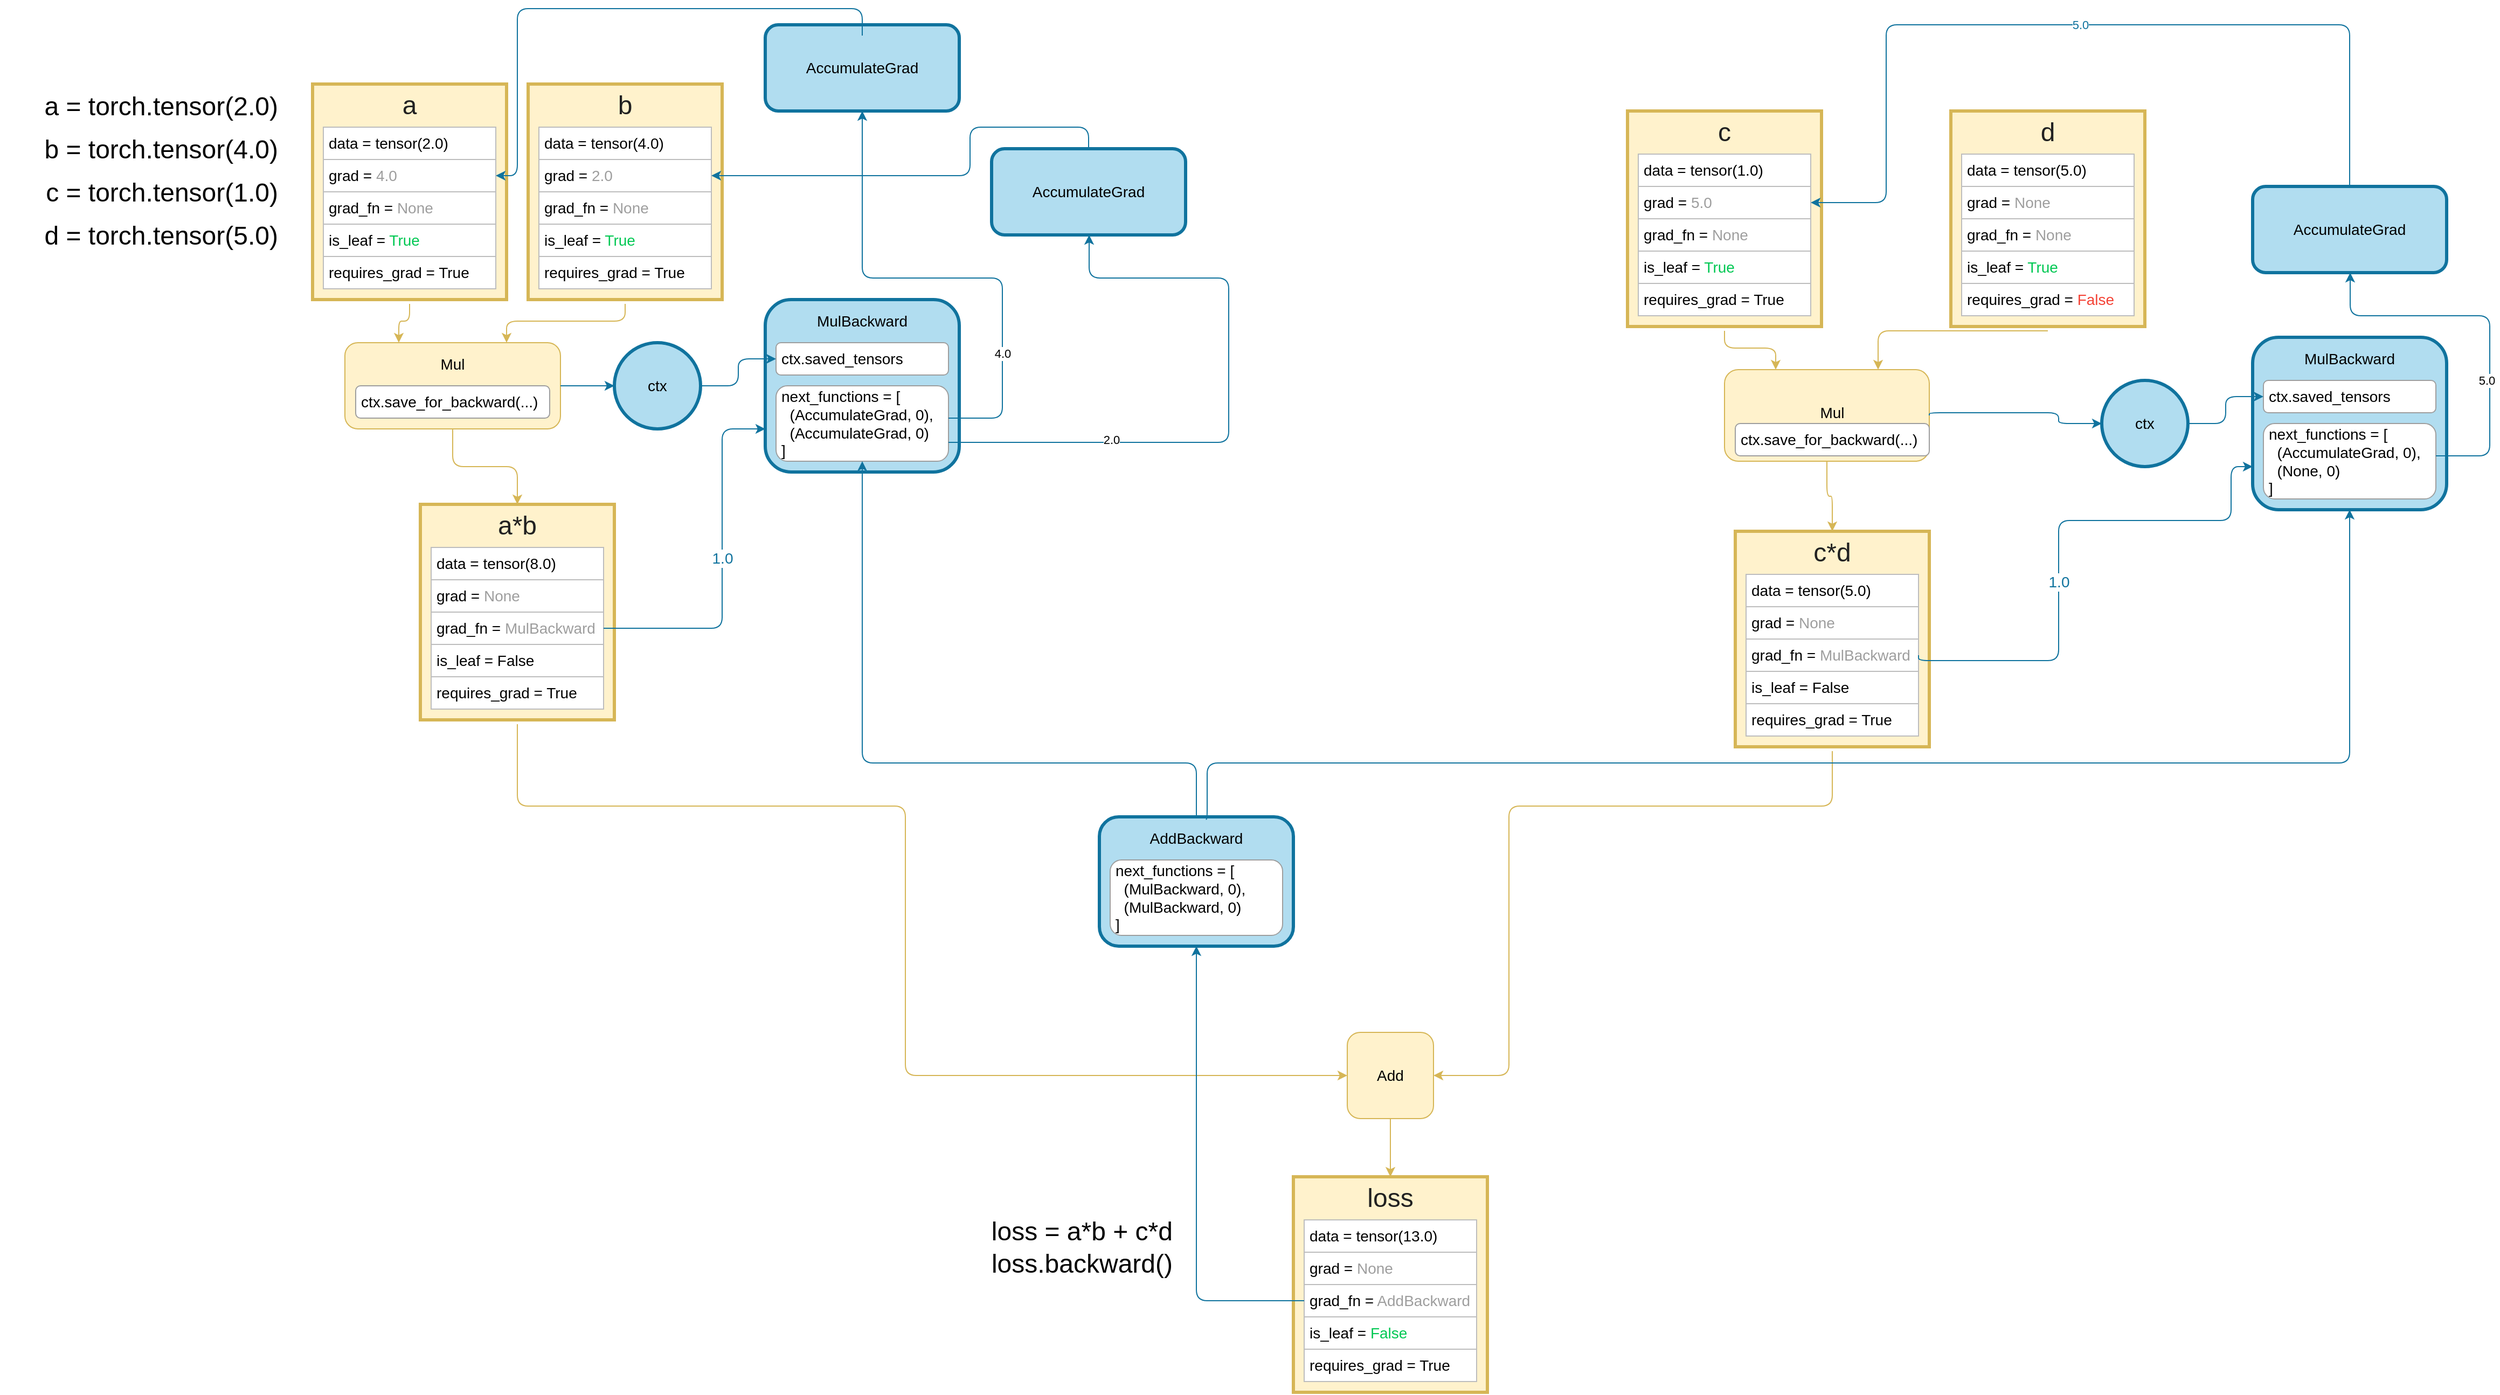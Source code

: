 <mxfile version="21.3.7" type="github">
  <diagram name="Страница 1" id="6cj-dm2TCupNIVutivOo">
    <mxGraphModel dx="1503" dy="2623" grid="1" gridSize="10" guides="1" tooltips="1" connect="1" arrows="1" fold="1" page="1" pageScale="1" pageWidth="827" pageHeight="1169" math="0" shadow="0">
      <root>
        <mxCell id="0" />
        <mxCell id="1" parent="0" />
        <mxCell id="ab2Kzsvk-i5Xff6N2FPf-1" style="edgeStyle=orthogonalEdgeStyle;comic=0;html=1;entryX=0.25;entryY=0;shadow=0;startArrow=none;startFill=0;jettySize=auto;orthogonalLoop=1;strokeColor=#d6b656;strokeWidth=1;fontSize=14;fontColor=#000000;fillColor=#fff2cc;rounded=1;" edge="1" parent="1" source="ab2Kzsvk-i5Xff6N2FPf-23" target="ab2Kzsvk-i5Xff6N2FPf-11">
          <mxGeometry relative="1" as="geometry" />
        </mxCell>
        <mxCell id="ab2Kzsvk-i5Xff6N2FPf-2" value="a = torch.tensor(2.0)&lt;br style=&quot;font-size: 24px&quot;&gt;" style="text;html=1;strokeColor=none;fillColor=none;align=right;verticalAlign=top;whiteSpace=wrap;rounded=0;fontSize=24;spacing=2;fontColor=#000000;" vertex="1" parent="1">
          <mxGeometry x="10" y="10" width="260" height="40" as="geometry" />
        </mxCell>
        <mxCell id="ab2Kzsvk-i5Xff6N2FPf-4" value="" style="rounded=0;whiteSpace=wrap;html=1;fillColor=#fff2cc;strokeColor=#d6b656;glass=0;comic=0;shadow=0;strokeWidth=3;perimeterSpacing=4;" vertex="1" parent="1">
          <mxGeometry x="1520" y="35" width="180" height="200" as="geometry" />
        </mxCell>
        <mxCell id="ab2Kzsvk-i5Xff6N2FPf-5" value="&lt;div style=&quot;text-align: justify ; font-size: 14px&quot;&gt;data = tensor(1.0)&lt;/div&gt;" style="rounded=0;whiteSpace=wrap;html=1;align=left;fontSize=14;fillColor=#ffffff;strokeColor=#BDBDBD;fontColor=#000000;perimeterSpacing=0;labelBorderColor=none;spacing=5;spacingLeft=0;" vertex="1" parent="1">
          <mxGeometry x="1530" y="75" width="160" height="30" as="geometry" />
        </mxCell>
        <mxCell id="ab2Kzsvk-i5Xff6N2FPf-6" value="&lt;div style=&quot;text-align: justify ; font-size: 14px&quot;&gt;grad = &lt;font color=&quot;#9e9e9e&quot;&gt;5.0&lt;/font&gt;&lt;br&gt;&lt;/div&gt;" style="rounded=0;whiteSpace=wrap;html=1;align=left;fontSize=14;fillColor=#ffffff;strokeColor=#BDBDBD;perimeterSpacing=0;labelBorderColor=none;spacing=5;spacingLeft=0;" vertex="1" parent="1">
          <mxGeometry x="1530" y="105" width="160" height="30" as="geometry" />
        </mxCell>
        <mxCell id="ab2Kzsvk-i5Xff6N2FPf-7" value="&lt;div style=&quot;text-align: center ; font-size: 24px&quot;&gt;c&lt;/div&gt;" style="rounded=1;whiteSpace=wrap;html=1;align=center;strokeColor=none;fontSize=24;fillColor=none;fontColor=#212121;" vertex="1" parent="1">
          <mxGeometry x="1550" y="35" width="120" height="40" as="geometry" />
        </mxCell>
        <mxCell id="ab2Kzsvk-i5Xff6N2FPf-8" value="&lt;div style=&quot;text-align: justify ; font-size: 14px&quot;&gt;grad_fn = &lt;font color=&quot;#9e9e9e&quot;&gt;None&lt;/font&gt;&lt;br&gt;&lt;/div&gt;" style="rounded=0;whiteSpace=wrap;html=1;align=left;fontSize=14;verticalAlign=middle;fillColor=#ffffff;strokeColor=#BDBDBD;perimeterSpacing=0;labelBorderColor=none;spacing=5;spacingLeft=0;" vertex="1" parent="1">
          <mxGeometry x="1530" y="135" width="160" height="30" as="geometry" />
        </mxCell>
        <mxCell id="ab2Kzsvk-i5Xff6N2FPf-9" value="&lt;div style=&quot;text-align: justify ; font-size: 14px&quot;&gt;is_leaf = &lt;font color=&quot;#00c853&quot;&gt;True&lt;/font&gt;&lt;br&gt;&lt;/div&gt;" style="rounded=0;whiteSpace=wrap;html=1;align=left;fontSize=14;verticalAlign=middle;fillColor=#ffffff;strokeColor=#BDBDBD;perimeterSpacing=0;labelBorderColor=none;spacing=5;spacingLeft=0;" vertex="1" parent="1">
          <mxGeometry x="1530" y="165" width="160" height="30" as="geometry" />
        </mxCell>
        <mxCell id="ab2Kzsvk-i5Xff6N2FPf-11" value="" style="rounded=1;whiteSpace=wrap;html=1;strokeColor=#d6b656;strokeWidth=1;fillColor=#fff2cc;fontSize=14;align=right;" vertex="1" parent="1">
          <mxGeometry x="330" y="250" width="200" height="80" as="geometry" />
        </mxCell>
        <mxCell id="ab2Kzsvk-i5Xff6N2FPf-12" value="Mul&lt;br&gt;" style="text;html=1;strokeColor=none;fillColor=none;align=center;verticalAlign=middle;whiteSpace=wrap;rounded=0;fontSize=14;" vertex="1" parent="1">
          <mxGeometry x="390" y="250" width="80" height="40" as="geometry" />
        </mxCell>
        <mxCell id="ab2Kzsvk-i5Xff6N2FPf-13" value="b = torch.tensor(4.0)" style="text;html=1;strokeColor=none;fillColor=none;align=right;verticalAlign=top;whiteSpace=wrap;rounded=0;fontSize=24;spacing=2;fontColor=#000000;" vertex="1" parent="1">
          <mxGeometry x="10" y="50" width="260" height="40" as="geometry" />
        </mxCell>
        <mxCell id="ab2Kzsvk-i5Xff6N2FPf-14" style="edgeStyle=orthogonalEdgeStyle;comic=0;html=1;entryX=0.75;entryY=0;shadow=0;startArrow=none;startFill=0;jettySize=auto;orthogonalLoop=1;strokeColor=#d6b656;strokeWidth=1;fontSize=14;fontColor=#000000;fillColor=#fff2cc;rounded=1;" edge="1" parent="1" source="ab2Kzsvk-i5Xff6N2FPf-15" target="ab2Kzsvk-i5Xff6N2FPf-11">
          <mxGeometry relative="1" as="geometry" />
        </mxCell>
        <mxCell id="ab2Kzsvk-i5Xff6N2FPf-15" value="" style="rounded=0;whiteSpace=wrap;html=1;fillColor=#fff2cc;strokeColor=#d6b656;glass=0;comic=0;shadow=0;strokeWidth=3;perimeterSpacing=4;" vertex="1" parent="1">
          <mxGeometry x="500" y="10" width="180" height="200" as="geometry" />
        </mxCell>
        <mxCell id="ab2Kzsvk-i5Xff6N2FPf-16" value="&lt;div style=&quot;text-align: justify ; font-size: 14px&quot;&gt;data = tensor(4.0)&lt;/div&gt;" style="rounded=0;whiteSpace=wrap;html=1;align=left;fontSize=14;fillColor=#ffffff;strokeColor=#BDBDBD;fontColor=#000000;perimeterSpacing=0;labelBorderColor=none;spacing=5;spacingLeft=0;" vertex="1" parent="1">
          <mxGeometry x="510" y="50" width="160" height="30" as="geometry" />
        </mxCell>
        <mxCell id="ab2Kzsvk-i5Xff6N2FPf-17" value="&lt;div style=&quot;text-align: justify ; font-size: 14px&quot;&gt;grad = &lt;font color=&quot;#9e9e9e&quot;&gt;2.0&lt;/font&gt;&lt;br&gt;&lt;/div&gt;" style="rounded=0;whiteSpace=wrap;html=1;align=left;fontSize=14;fillColor=#ffffff;strokeColor=#BDBDBD;perimeterSpacing=0;labelBorderColor=none;spacing=5;spacingLeft=0;" vertex="1" parent="1">
          <mxGeometry x="510" y="80" width="160" height="30" as="geometry" />
        </mxCell>
        <mxCell id="ab2Kzsvk-i5Xff6N2FPf-18" value="&lt;div style=&quot;text-align: center ; font-size: 24px&quot;&gt;b&lt;/div&gt;" style="rounded=1;whiteSpace=wrap;html=1;align=center;strokeColor=none;fontSize=24;fillColor=none;fontColor=#212121;" vertex="1" parent="1">
          <mxGeometry x="530" y="10" width="120" height="40" as="geometry" />
        </mxCell>
        <mxCell id="ab2Kzsvk-i5Xff6N2FPf-19" value="&lt;div style=&quot;text-align: justify ; font-size: 14px&quot;&gt;grad_fn = &lt;font color=&quot;#9e9e9e&quot;&gt;None&lt;/font&gt;&lt;br&gt;&lt;/div&gt;" style="rounded=0;whiteSpace=wrap;html=1;align=left;fontSize=14;verticalAlign=middle;fillColor=#ffffff;strokeColor=#BDBDBD;perimeterSpacing=0;labelBorderColor=none;spacing=5;spacingLeft=0;" vertex="1" parent="1">
          <mxGeometry x="510" y="110" width="160" height="30" as="geometry" />
        </mxCell>
        <mxCell id="ab2Kzsvk-i5Xff6N2FPf-20" value="&lt;div style=&quot;text-align: justify ; font-size: 14px&quot;&gt;is_leaf = &lt;font color=&quot;#00c853&quot;&gt;True&lt;/font&gt;&lt;br&gt;&lt;/div&gt;" style="rounded=0;whiteSpace=wrap;html=1;align=left;fontSize=14;verticalAlign=middle;fillColor=#ffffff;strokeColor=#BDBDBD;perimeterSpacing=0;labelBorderColor=none;spacing=5;spacingLeft=0;" vertex="1" parent="1">
          <mxGeometry x="510" y="140" width="160" height="30" as="geometry" />
        </mxCell>
        <mxCell id="ab2Kzsvk-i5Xff6N2FPf-21" value="&lt;div style=&quot;text-align: justify ; font-size: 14px&quot;&gt;&lt;span style=&quot;font-size: 14px&quot;&gt;requires_grad = True&lt;/span&gt;&lt;/div&gt;" style="rounded=0;whiteSpace=wrap;html=1;align=left;fontSize=14;verticalAlign=middle;fillColor=#ffffff;strokeColor=#BDBDBD;perimeterSpacing=0;labelBorderColor=none;spacing=5;spacingLeft=0;" vertex="1" parent="1">
          <mxGeometry x="510" y="170" width="160" height="30" as="geometry" />
        </mxCell>
        <mxCell id="ab2Kzsvk-i5Xff6N2FPf-22" value="" style="group" vertex="1" connectable="0" parent="1">
          <mxGeometry x="300" y="10" width="180" height="200" as="geometry" />
        </mxCell>
        <mxCell id="ab2Kzsvk-i5Xff6N2FPf-23" value="" style="rounded=0;whiteSpace=wrap;html=1;fillColor=#fff2cc;strokeColor=#d6b656;glass=0;comic=0;shadow=0;strokeWidth=3;perimeterSpacing=4;" vertex="1" parent="ab2Kzsvk-i5Xff6N2FPf-22">
          <mxGeometry width="180" height="200" as="geometry" />
        </mxCell>
        <mxCell id="ab2Kzsvk-i5Xff6N2FPf-24" value="&lt;div style=&quot;text-align: center ; font-size: 24px&quot;&gt;a&lt;/div&gt;" style="rounded=1;whiteSpace=wrap;html=1;align=center;strokeColor=none;fontSize=24;fillColor=none;fontColor=#212121;" vertex="1" parent="ab2Kzsvk-i5Xff6N2FPf-22">
          <mxGeometry x="30" width="120" height="40" as="geometry" />
        </mxCell>
        <mxCell id="ab2Kzsvk-i5Xff6N2FPf-25" value="&lt;div style=&quot;text-align: justify ; font-size: 14px&quot;&gt;grad_fn = &lt;font color=&quot;#9e9e9e&quot;&gt;None&lt;/font&gt;&lt;br&gt;&lt;/div&gt;" style="rounded=0;whiteSpace=wrap;html=1;align=left;fontSize=14;verticalAlign=middle;fillColor=#ffffff;strokeColor=#BDBDBD;perimeterSpacing=0;labelBorderColor=none;spacing=5;spacingLeft=0;" vertex="1" parent="ab2Kzsvk-i5Xff6N2FPf-22">
          <mxGeometry x="10" y="100" width="160" height="30" as="geometry" />
        </mxCell>
        <mxCell id="ab2Kzsvk-i5Xff6N2FPf-26" value="&lt;div style=&quot;text-align: justify ; font-size: 14px&quot;&gt;is_leaf = &lt;font color=&quot;#00c853&quot;&gt;True&lt;/font&gt;&lt;br&gt;&lt;/div&gt;" style="rounded=0;whiteSpace=wrap;html=1;align=left;fontSize=14;verticalAlign=middle;fillColor=#ffffff;strokeColor=#BDBDBD;perimeterSpacing=0;labelBorderColor=none;spacing=5;spacingLeft=0;" vertex="1" parent="ab2Kzsvk-i5Xff6N2FPf-22">
          <mxGeometry x="10" y="130" width="160" height="30" as="geometry" />
        </mxCell>
        <mxCell id="ab2Kzsvk-i5Xff6N2FPf-27" value="&lt;div style=&quot;text-align: justify ; font-size: 14px&quot;&gt;&lt;span style=&quot;font-size: 14px&quot;&gt;requires_grad = True&lt;/span&gt;&lt;/div&gt;" style="rounded=0;whiteSpace=wrap;html=1;align=left;fontSize=14;verticalAlign=middle;fillColor=#ffffff;strokeColor=#BDBDBD;perimeterSpacing=0;labelBorderColor=none;spacing=5;spacingLeft=0;" vertex="1" parent="ab2Kzsvk-i5Xff6N2FPf-22">
          <mxGeometry x="10" y="160" width="160" height="30" as="geometry" />
        </mxCell>
        <mxCell id="ab2Kzsvk-i5Xff6N2FPf-28" value="" style="group" vertex="1" connectable="0" parent="ab2Kzsvk-i5Xff6N2FPf-22">
          <mxGeometry x="10" y="40" width="160" height="60" as="geometry" />
        </mxCell>
        <mxCell id="ab2Kzsvk-i5Xff6N2FPf-29" value="&lt;div style=&quot;text-align: justify ; font-size: 14px&quot;&gt;data = tensor(2.0)&lt;/div&gt;" style="rounded=0;whiteSpace=wrap;html=1;align=left;fontSize=14;fillColor=#ffffff;strokeColor=#BDBDBD;fontColor=#000000;perimeterSpacing=0;labelBorderColor=none;spacing=5;spacingLeft=0;" vertex="1" parent="ab2Kzsvk-i5Xff6N2FPf-28">
          <mxGeometry width="160" height="30" as="geometry" />
        </mxCell>
        <mxCell id="ab2Kzsvk-i5Xff6N2FPf-30" value="&lt;div style=&quot;text-align: justify ; font-size: 14px&quot;&gt;grad = &lt;font color=&quot;#9e9e9e&quot;&gt;4.0&lt;/font&gt;&lt;br&gt;&lt;/div&gt;" style="rounded=0;whiteSpace=wrap;html=1;align=left;fontSize=14;fillColor=#ffffff;strokeColor=#BDBDBD;perimeterSpacing=0;labelBorderColor=none;spacing=5;spacingLeft=0;" vertex="1" parent="ab2Kzsvk-i5Xff6N2FPf-28">
          <mxGeometry y="30" width="160" height="30" as="geometry" />
        </mxCell>
        <mxCell id="ab2Kzsvk-i5Xff6N2FPf-31" value="&lt;div style=&quot;text-align: justify ; font-size: 14px&quot;&gt;&lt;span style=&quot;font-size: 14px&quot;&gt;requires_grad = True&lt;/span&gt;&lt;/div&gt;" style="rounded=0;whiteSpace=wrap;html=1;align=left;fontSize=14;verticalAlign=middle;fillColor=#ffffff;strokeColor=#BDBDBD;perimeterSpacing=0;labelBorderColor=none;spacing=5;spacingLeft=0;" vertex="1" parent="1">
          <mxGeometry x="1530" y="195" width="160" height="30" as="geometry" />
        </mxCell>
        <mxCell id="ab2Kzsvk-i5Xff6N2FPf-32" value="" style="rounded=0;whiteSpace=wrap;html=1;fillColor=#fff2cc;strokeColor=#d6b656;glass=0;comic=0;shadow=0;strokeWidth=3;perimeterSpacing=4;" vertex="1" parent="1">
          <mxGeometry x="1820" y="35" width="180" height="200" as="geometry" />
        </mxCell>
        <mxCell id="ab2Kzsvk-i5Xff6N2FPf-33" value="&lt;div style=&quot;text-align: justify ; font-size: 14px&quot;&gt;data = tensor(5.0)&lt;/div&gt;" style="rounded=0;whiteSpace=wrap;html=1;align=left;fontSize=14;fillColor=#ffffff;strokeColor=#BDBDBD;fontColor=#000000;perimeterSpacing=0;labelBorderColor=none;spacing=5;spacingLeft=0;" vertex="1" parent="1">
          <mxGeometry x="1830" y="75" width="160" height="30" as="geometry" />
        </mxCell>
        <mxCell id="ab2Kzsvk-i5Xff6N2FPf-34" value="&lt;div style=&quot;text-align: justify ; font-size: 14px&quot;&gt;grad = &lt;font color=&quot;#9e9e9e&quot;&gt;None&lt;/font&gt;&lt;br&gt;&lt;/div&gt;" style="rounded=0;whiteSpace=wrap;html=1;align=left;fontSize=14;fillColor=#ffffff;strokeColor=#BDBDBD;perimeterSpacing=0;labelBorderColor=none;spacing=5;spacingLeft=0;" vertex="1" parent="1">
          <mxGeometry x="1830" y="105" width="160" height="30" as="geometry" />
        </mxCell>
        <mxCell id="ab2Kzsvk-i5Xff6N2FPf-35" value="&lt;div style=&quot;text-align: center ; font-size: 24px&quot;&gt;d&lt;/div&gt;" style="rounded=1;whiteSpace=wrap;html=1;align=center;strokeColor=none;fontSize=24;fillColor=none;fontColor=#212121;" vertex="1" parent="1">
          <mxGeometry x="1850" y="35" width="120" height="40" as="geometry" />
        </mxCell>
        <mxCell id="ab2Kzsvk-i5Xff6N2FPf-36" value="&lt;div style=&quot;text-align: justify ; font-size: 14px&quot;&gt;grad_fn = &lt;font color=&quot;#9e9e9e&quot;&gt;None&lt;/font&gt;&lt;br&gt;&lt;/div&gt;" style="rounded=0;whiteSpace=wrap;html=1;align=left;fontSize=14;verticalAlign=middle;fillColor=#ffffff;strokeColor=#BDBDBD;perimeterSpacing=0;labelBorderColor=none;spacing=5;spacingLeft=0;" vertex="1" parent="1">
          <mxGeometry x="1830" y="135" width="160" height="30" as="geometry" />
        </mxCell>
        <mxCell id="ab2Kzsvk-i5Xff6N2FPf-37" value="&lt;div style=&quot;text-align: justify ; font-size: 14px&quot;&gt;is_leaf = &lt;font color=&quot;#00c853&quot;&gt;True&lt;/font&gt;&lt;br&gt;&lt;/div&gt;" style="rounded=0;whiteSpace=wrap;html=1;align=left;fontSize=14;verticalAlign=middle;fillColor=#ffffff;strokeColor=#BDBDBD;perimeterSpacing=0;labelBorderColor=none;spacing=5;spacingLeft=0;" vertex="1" parent="1">
          <mxGeometry x="1830" y="165" width="160" height="30" as="geometry" />
        </mxCell>
        <mxCell id="ab2Kzsvk-i5Xff6N2FPf-38" value="&lt;div style=&quot;text-align: justify ; font-size: 14px&quot;&gt;&lt;span style=&quot;font-size: 14px&quot;&gt;requires_grad = &lt;font color=&quot;#f44336&quot;&gt;False&lt;/font&gt;&lt;/span&gt;&lt;/div&gt;" style="rounded=0;whiteSpace=wrap;html=1;align=left;fontSize=14;verticalAlign=middle;fillColor=#ffffff;strokeColor=#BDBDBD;perimeterSpacing=0;labelBorderColor=none;spacing=5;spacingLeft=0;" vertex="1" parent="1">
          <mxGeometry x="1830" y="195" width="160" height="30" as="geometry" />
        </mxCell>
        <mxCell id="ab2Kzsvk-i5Xff6N2FPf-39" value="c = torch.tensor(1.0)" style="text;html=1;strokeColor=none;fillColor=none;align=right;verticalAlign=top;whiteSpace=wrap;rounded=0;fontSize=24;spacing=2;fontColor=#000000;" vertex="1" parent="1">
          <mxGeometry x="10" y="90" width="260" height="40" as="geometry" />
        </mxCell>
        <mxCell id="ab2Kzsvk-i5Xff6N2FPf-40" value="d = torch.tensor(5.0)" style="text;html=1;strokeColor=none;fillColor=none;align=right;verticalAlign=top;whiteSpace=wrap;rounded=0;fontSize=24;spacing=2;fontColor=#000000;" vertex="1" parent="1">
          <mxGeometry x="10" y="130" width="260" height="40" as="geometry" />
        </mxCell>
        <mxCell id="ab2Kzsvk-i5Xff6N2FPf-42" style="edgeStyle=orthogonalEdgeStyle;comic=0;html=1;entryX=0.25;entryY=0;shadow=0;startArrow=none;startFill=0;jettySize=auto;orthogonalLoop=1;strokeColor=#d6b656;strokeWidth=1;fontSize=14;fontColor=#000000;fillColor=#fff2cc;rounded=1;exitX=0.5;exitY=1;exitDx=0;exitDy=0;" edge="1" parent="1" target="ab2Kzsvk-i5Xff6N2FPf-43" source="ab2Kzsvk-i5Xff6N2FPf-4">
          <mxGeometry relative="1" as="geometry">
            <mxPoint x="1620" y="239" as="sourcePoint" />
          </mxGeometry>
        </mxCell>
        <mxCell id="ab2Kzsvk-i5Xff6N2FPf-43" value="" style="rounded=1;whiteSpace=wrap;html=1;strokeColor=#d6b656;strokeWidth=1;fillColor=#fff2cc;fontSize=14;align=right;" vertex="1" parent="1">
          <mxGeometry x="1610" y="275" width="190" height="85" as="geometry" />
        </mxCell>
        <mxCell id="ab2Kzsvk-i5Xff6N2FPf-44" value="Mul&lt;br&gt;" style="text;html=1;strokeColor=none;fillColor=none;align=center;verticalAlign=middle;whiteSpace=wrap;rounded=0;fontSize=14;" vertex="1" parent="1">
          <mxGeometry x="1670" y="295" width="80" height="40" as="geometry" />
        </mxCell>
        <mxCell id="ab2Kzsvk-i5Xff6N2FPf-45" style="edgeStyle=orthogonalEdgeStyle;comic=0;html=1;entryX=0.75;entryY=0;shadow=0;startArrow=none;startFill=0;jettySize=auto;orthogonalLoop=1;strokeColor=#d6b656;strokeWidth=1;fontSize=14;fontColor=#000000;fillColor=#fff2cc;rounded=1;exitX=0.5;exitY=1;exitDx=0;exitDy=0;" edge="1" parent="1" target="ab2Kzsvk-i5Xff6N2FPf-43" source="ab2Kzsvk-i5Xff6N2FPf-32">
          <mxGeometry relative="1" as="geometry">
            <mxPoint x="1870" y="345" as="sourcePoint" />
          </mxGeometry>
        </mxCell>
        <mxCell id="ab2Kzsvk-i5Xff6N2FPf-46" value="loss = a*b + c*d" style="text;html=1;strokeColor=none;fillColor=none;align=right;verticalAlign=top;whiteSpace=wrap;rounded=0;fontSize=24;spacing=2;fontColor=#000000;" vertex="1" parent="1">
          <mxGeometry x="920" y="1054" width="180" height="40" as="geometry" />
        </mxCell>
        <mxCell id="ab2Kzsvk-i5Xff6N2FPf-48" value="loss.backward()" style="text;html=1;strokeColor=none;fillColor=none;align=right;verticalAlign=top;whiteSpace=wrap;rounded=0;fontSize=24;spacing=2;fontColor=#000000;" vertex="1" parent="1">
          <mxGeometry x="930" y="1084" width="170" height="40" as="geometry" />
        </mxCell>
        <mxCell id="ab2Kzsvk-i5Xff6N2FPf-49" style="edgeStyle=orthogonalEdgeStyle;comic=0;html=1;entryX=0;entryY=0.5;shadow=0;startArrow=none;startFill=0;jettySize=auto;orthogonalLoop=1;strokeColor=#d6b656;strokeWidth=1;fontSize=14;fontColor=#000000;fillColor=#fff2cc;rounded=1;exitX=0.5;exitY=1;exitDx=0;exitDy=0;entryDx=0;entryDy=0;" edge="1" parent="1" target="ab2Kzsvk-i5Xff6N2FPf-51" source="ab2Kzsvk-i5Xff6N2FPf-72">
          <mxGeometry relative="1" as="geometry">
            <mxPoint x="740" y="735" as="sourcePoint" />
            <Array as="points">
              <mxPoint x="490" y="680" />
              <mxPoint x="850" y="680" />
              <mxPoint x="850" y="930" />
            </Array>
          </mxGeometry>
        </mxCell>
        <mxCell id="ab2Kzsvk-i5Xff6N2FPf-50" value="" style="rounded=1;whiteSpace=wrap;html=1;strokeColor=#d6b656;strokeWidth=1;fillColor=#fff2cc;fontSize=14;align=right;" vertex="1" parent="1">
          <mxGeometry x="1260" y="890" width="80" height="80" as="geometry" />
        </mxCell>
        <mxCell id="ab2Kzsvk-i5Xff6N2FPf-51" value="Add" style="text;html=1;strokeColor=none;fillColor=none;align=center;verticalAlign=middle;whiteSpace=wrap;rounded=0;fontSize=14;" vertex="1" parent="1">
          <mxGeometry x="1260" y="910" width="80" height="40" as="geometry" />
        </mxCell>
        <mxCell id="ab2Kzsvk-i5Xff6N2FPf-52" style="edgeStyle=orthogonalEdgeStyle;comic=0;html=1;entryX=1;entryY=0.5;shadow=0;startArrow=none;startFill=0;jettySize=auto;orthogonalLoop=1;strokeColor=#d6b656;strokeWidth=1;fontSize=14;fontColor=#000000;fillColor=#fff2cc;rounded=1;exitX=0.5;exitY=1;exitDx=0;exitDy=0;entryDx=0;entryDy=0;" edge="1" parent="1" target="ab2Kzsvk-i5Xff6N2FPf-51" source="ab2Kzsvk-i5Xff6N2FPf-81">
          <mxGeometry relative="1" as="geometry">
            <mxPoint x="970" y="720" as="sourcePoint" />
            <Array as="points">
              <mxPoint x="1710" y="680" />
              <mxPoint x="1410" y="680" />
              <mxPoint x="1410" y="930" />
            </Array>
          </mxGeometry>
        </mxCell>
        <mxCell id="ab2Kzsvk-i5Xff6N2FPf-53" value="" style="rounded=0;whiteSpace=wrap;html=1;fillColor=#fff2cc;strokeColor=#d6b656;glass=0;comic=0;shadow=0;strokeWidth=3;perimeterSpacing=4;" vertex="1" parent="1">
          <mxGeometry x="1210" y="1024" width="180" height="200" as="geometry" />
        </mxCell>
        <mxCell id="ab2Kzsvk-i5Xff6N2FPf-54" value="&lt;div style=&quot;text-align: justify ; font-size: 14px&quot;&gt;data = tensor(13.0)&lt;/div&gt;" style="rounded=0;whiteSpace=wrap;html=1;align=left;fontSize=14;fillColor=#ffffff;strokeColor=#BDBDBD;fontColor=#000000;perimeterSpacing=0;labelBorderColor=none;spacing=5;spacingLeft=0;" vertex="1" parent="1">
          <mxGeometry x="1220" y="1064" width="160" height="30" as="geometry" />
        </mxCell>
        <mxCell id="ab2Kzsvk-i5Xff6N2FPf-55" value="&lt;div style=&quot;text-align: justify ; font-size: 14px&quot;&gt;grad = &lt;font color=&quot;#9e9e9e&quot;&gt;None&lt;/font&gt;&lt;br&gt;&lt;/div&gt;" style="rounded=0;whiteSpace=wrap;html=1;align=left;fontSize=14;fillColor=#ffffff;strokeColor=#BDBDBD;perimeterSpacing=0;labelBorderColor=none;spacing=5;spacingLeft=0;" vertex="1" parent="1">
          <mxGeometry x="1220" y="1094" width="160" height="30" as="geometry" />
        </mxCell>
        <mxCell id="ab2Kzsvk-i5Xff6N2FPf-56" value="&lt;div style=&quot;text-align: center ; font-size: 24px&quot;&gt;loss&lt;/div&gt;" style="rounded=1;whiteSpace=wrap;html=1;align=center;strokeColor=none;fontSize=24;fillColor=none;fontColor=#212121;" vertex="1" parent="1">
          <mxGeometry x="1240" y="1024" width="120" height="40" as="geometry" />
        </mxCell>
        <mxCell id="ab2Kzsvk-i5Xff6N2FPf-57" value="&lt;div style=&quot;text-align: justify ; font-size: 14px&quot;&gt;grad_fn = &lt;font color=&quot;#9e9e9e&quot;&gt;AddBackward&lt;/font&gt;&lt;/div&gt;" style="rounded=0;whiteSpace=wrap;html=1;align=left;fontSize=14;verticalAlign=middle;fillColor=#ffffff;strokeColor=#BDBDBD;perimeterSpacing=0;labelBorderColor=none;spacing=5;spacingLeft=0;" vertex="1" parent="1">
          <mxGeometry x="1220" y="1124" width="160" height="30" as="geometry" />
        </mxCell>
        <mxCell id="ab2Kzsvk-i5Xff6N2FPf-58" value="&lt;div style=&quot;text-align: justify ; font-size: 14px&quot;&gt;is_leaf = &lt;font color=&quot;#00c853&quot;&gt;False&lt;/font&gt;&lt;br&gt;&lt;/div&gt;" style="rounded=0;whiteSpace=wrap;html=1;align=left;fontSize=14;verticalAlign=middle;fillColor=#ffffff;strokeColor=#BDBDBD;perimeterSpacing=0;labelBorderColor=none;spacing=5;spacingLeft=0;" vertex="1" parent="1">
          <mxGeometry x="1220" y="1154" width="160" height="30" as="geometry" />
        </mxCell>
        <mxCell id="ab2Kzsvk-i5Xff6N2FPf-59" value="&lt;div style=&quot;text-align: justify ; font-size: 14px&quot;&gt;&lt;span style=&quot;font-size: 14px&quot;&gt;requires_grad = True&lt;/span&gt;&lt;/div&gt;" style="rounded=0;whiteSpace=wrap;html=1;align=left;fontSize=14;verticalAlign=middle;fillColor=#ffffff;strokeColor=#BDBDBD;perimeterSpacing=0;labelBorderColor=none;spacing=5;spacingLeft=0;" vertex="1" parent="1">
          <mxGeometry x="1220" y="1184" width="160" height="30" as="geometry" />
        </mxCell>
        <mxCell id="ab2Kzsvk-i5Xff6N2FPf-60" style="edgeStyle=orthogonalEdgeStyle;comic=0;html=1;entryX=0.5;entryY=0;shadow=0;startArrow=none;startFill=0;jettySize=auto;orthogonalLoop=1;strokeColor=#d6b656;strokeWidth=1;fontSize=14;fontColor=#000000;fillColor=#fff2cc;rounded=1;entryDx=0;entryDy=0;exitX=0.5;exitY=1;exitDx=0;exitDy=0;" edge="1" parent="1" source="ab2Kzsvk-i5Xff6N2FPf-50" target="ab2Kzsvk-i5Xff6N2FPf-56">
          <mxGeometry relative="1" as="geometry">
            <mxPoint x="1150" y="1024" as="sourcePoint" />
            <mxPoint x="1290" y="900" as="targetPoint" />
          </mxGeometry>
        </mxCell>
        <mxCell id="ab2Kzsvk-i5Xff6N2FPf-61" value="" style="rounded=1;whiteSpace=wrap;html=1;strokeColor=#10739e;strokeWidth=3;fillColor=#b1ddf0;fontSize=14;align=right;" vertex="1" parent="1">
          <mxGeometry x="2100" y="105" width="180" height="80" as="geometry" />
        </mxCell>
        <mxCell id="ab2Kzsvk-i5Xff6N2FPf-62" value="AccumulateGrad&lt;br&gt;" style="text;html=1;strokeColor=none;fillColor=none;align=center;verticalAlign=middle;whiteSpace=wrap;rounded=0;fontSize=14;fontColor=#000000;" vertex="1" parent="1">
          <mxGeometry x="2110" y="115" width="160" height="60" as="geometry" />
        </mxCell>
        <mxCell id="ab2Kzsvk-i5Xff6N2FPf-63" value="ctx" style="ellipse;whiteSpace=wrap;html=1;aspect=fixed;strokeColor=#10739e;strokeWidth=3;fillColor=#b1ddf0;fontSize=14;" vertex="1" parent="1">
          <mxGeometry x="1960" y="285" width="80" height="80" as="geometry" />
        </mxCell>
        <mxCell id="ab2Kzsvk-i5Xff6N2FPf-64" value="" style="rounded=1;whiteSpace=wrap;html=1;strokeColor=#10739e;strokeWidth=3;fillColor=#b1ddf0;fontSize=14;align=right;" vertex="1" parent="1">
          <mxGeometry x="2100" y="245" width="180" height="160" as="geometry" />
        </mxCell>
        <mxCell id="ab2Kzsvk-i5Xff6N2FPf-65" value="MulBackward&lt;br&gt;" style="text;html=1;strokeColor=none;fillColor=none;align=center;verticalAlign=middle;whiteSpace=wrap;rounded=0;fontSize=14;fontColor=#000000;" vertex="1" parent="1">
          <mxGeometry x="2110" y="245" width="160" height="40" as="geometry" />
        </mxCell>
        <mxCell id="ab2Kzsvk-i5Xff6N2FPf-66" value="ctx.saved_tensors&lt;br&gt;" style="rounded=1;whiteSpace=wrap;html=1;strokeColor=#9E9E9E;strokeWidth=1;fillColor=#ffffff;gradientColor=none;fontSize=14;fontColor=#000000;align=left;spacing=5;" vertex="1" parent="1">
          <mxGeometry x="2110" y="285" width="160" height="30" as="geometry" />
        </mxCell>
        <mxCell id="ab2Kzsvk-i5Xff6N2FPf-67" style="edgeStyle=orthogonalEdgeStyle;html=1;entryX=0;entryY=0.5;endArrow=classic;endFill=1;jettySize=auto;orthogonalLoop=1;strokeColor=#10739e;strokeWidth=1;fontSize=14;fillColor=#b1ddf0;rounded=1;" edge="1" parent="1" source="ab2Kzsvk-i5Xff6N2FPf-63" target="ab2Kzsvk-i5Xff6N2FPf-66">
          <mxGeometry relative="1" as="geometry" />
        </mxCell>
        <mxCell id="ab2Kzsvk-i5Xff6N2FPf-68" value="next_functions = [&lt;br&gt;&amp;nbsp; (AccumulateGrad, 0),&lt;br&gt;&amp;nbsp; (None, 0)&lt;br&gt;]&lt;br&gt;" style="rounded=1;whiteSpace=wrap;html=1;strokeColor=#9E9E9E;strokeWidth=1;fillColor=#ffffff;gradientColor=none;fontSize=14;fontColor=#000000;align=left;spacing=5;" vertex="1" parent="1">
          <mxGeometry x="2110" y="325" width="160" height="70" as="geometry" />
        </mxCell>
        <mxCell id="ab2Kzsvk-i5Xff6N2FPf-69" style="edgeStyle=orthogonalEdgeStyle;rounded=1;html=1;jettySize=auto;orthogonalLoop=1;strokeColor=#10739E;entryX=0.5;entryY=1;" edge="1" parent="1">
          <mxGeometry relative="1" as="geometry">
            <mxPoint x="2190.5" y="185" as="targetPoint" />
            <Array as="points">
              <mxPoint x="2320" y="355" />
              <mxPoint x="2320" y="225" />
              <mxPoint x="2190" y="225" />
            </Array>
            <mxPoint x="2270" y="355" as="sourcePoint" />
          </mxGeometry>
        </mxCell>
        <mxCell id="ab2Kzsvk-i5Xff6N2FPf-134" value="5.0" style="edgeLabel;html=1;align=center;verticalAlign=middle;resizable=0;points=[];" vertex="1" connectable="0" parent="ab2Kzsvk-i5Xff6N2FPf-69">
          <mxGeometry x="-0.139" y="3" relative="1" as="geometry">
            <mxPoint y="30" as="offset" />
          </mxGeometry>
        </mxCell>
        <mxCell id="ab2Kzsvk-i5Xff6N2FPf-70" value="&lt;span&gt;&lt;font face=&quot;Helvetica&quot; style=&quot;font-size: 14px&quot;&gt;&lt;br&gt;&lt;/font&gt;&lt;/span&gt;" style="text;html=1;resizable=0;points=[];align=center;verticalAlign=middle;labelBackgroundColor=#ffffff;fontSize=16;fontFamily=Courier New;fontColor=#10739E;" vertex="1" connectable="0" parent="1">
          <mxGeometry x="2300" y="355" as="geometry">
            <mxPoint x="10" y="-51" as="offset" />
          </mxGeometry>
        </mxCell>
        <mxCell id="ab2Kzsvk-i5Xff6N2FPf-71" value="" style="edgeStyle=orthogonalEdgeStyle;rounded=1;html=1;entryX=0;entryY=0.5;jettySize=auto;orthogonalLoop=1;strokeColor=#10739e;fillColor=#b1ddf0;fontColor=#10739E;exitX=1;exitY=0.5;exitDx=0;exitDy=0;entryDx=0;entryDy=0;" edge="1" parent="1" source="ab2Kzsvk-i5Xff6N2FPf-43" target="ab2Kzsvk-i5Xff6N2FPf-63">
          <mxGeometry x="-0.16" relative="1" as="geometry">
            <Array as="points">
              <mxPoint x="1800" y="315" />
              <mxPoint x="1920" y="315" />
              <mxPoint x="1920" y="325" />
            </Array>
            <mxPoint x="1854.75" y="645" as="sourcePoint" />
            <mxPoint x="2165.25" y="490" as="targetPoint" />
            <mxPoint as="offset" />
          </mxGeometry>
        </mxCell>
        <mxCell id="ab2Kzsvk-i5Xff6N2FPf-72" value="" style="rounded=0;whiteSpace=wrap;html=1;fillColor=#fff2cc;strokeColor=#d6b656;glass=0;comic=0;shadow=0;strokeWidth=3;perimeterSpacing=4;" vertex="1" parent="1">
          <mxGeometry x="400" y="400" width="180" height="200" as="geometry" />
        </mxCell>
        <mxCell id="ab2Kzsvk-i5Xff6N2FPf-73" value="&lt;div style=&quot;text-align: justify ; font-size: 14px&quot;&gt;data = tensor(8.0)&lt;/div&gt;" style="rounded=0;whiteSpace=wrap;html=1;align=left;fontSize=14;fillColor=#ffffff;strokeColor=#BDBDBD;fontColor=#000000;perimeterSpacing=0;labelBorderColor=none;spacing=5;spacingLeft=0;" vertex="1" parent="1">
          <mxGeometry x="410" y="440" width="160" height="30" as="geometry" />
        </mxCell>
        <mxCell id="ab2Kzsvk-i5Xff6N2FPf-74" value="&lt;div style=&quot;text-align: justify ; font-size: 14px&quot;&gt;grad = &lt;font color=&quot;#9e9e9e&quot;&gt;None&lt;/font&gt;&lt;br&gt;&lt;/div&gt;" style="rounded=0;whiteSpace=wrap;html=1;align=left;fontSize=14;fillColor=#ffffff;strokeColor=#BDBDBD;perimeterSpacing=0;labelBorderColor=none;spacing=5;spacingLeft=0;" vertex="1" parent="1">
          <mxGeometry x="410" y="470" width="160" height="30" as="geometry" />
        </mxCell>
        <mxCell id="ab2Kzsvk-i5Xff6N2FPf-75" value="&lt;div style=&quot;text-align: center ; font-size: 24px&quot;&gt;a*b&lt;/div&gt;" style="rounded=1;whiteSpace=wrap;html=1;align=center;strokeColor=none;fontSize=24;fillColor=none;fontColor=#212121;" vertex="1" parent="1">
          <mxGeometry x="430" y="400" width="120" height="40" as="geometry" />
        </mxCell>
        <mxCell id="ab2Kzsvk-i5Xff6N2FPf-76" value="&lt;div style=&quot;text-align: justify ; font-size: 14px&quot;&gt;grad_fn = &lt;font color=&quot;#9e9e9e&quot;&gt;MulBackward&lt;/font&gt;&lt;br&gt;&lt;/div&gt;" style="rounded=0;whiteSpace=wrap;html=1;align=left;fontSize=14;verticalAlign=middle;fillColor=#ffffff;strokeColor=#BDBDBD;perimeterSpacing=0;labelBorderColor=none;spacing=5;spacingLeft=0;" vertex="1" parent="1">
          <mxGeometry x="410" y="500" width="160" height="30" as="geometry" />
        </mxCell>
        <mxCell id="ab2Kzsvk-i5Xff6N2FPf-77" value="&lt;div style=&quot;text-align: justify ; font-size: 14px&quot;&gt;is_leaf = False&lt;br&gt;&lt;/div&gt;" style="rounded=0;whiteSpace=wrap;html=1;align=left;fontSize=14;verticalAlign=middle;fillColor=#ffffff;strokeColor=#BDBDBD;perimeterSpacing=0;labelBorderColor=none;spacing=5;spacingLeft=0;" vertex="1" parent="1">
          <mxGeometry x="410" y="530" width="160" height="30" as="geometry" />
        </mxCell>
        <mxCell id="ab2Kzsvk-i5Xff6N2FPf-78" value="&lt;div style=&quot;text-align: justify ; font-size: 14px&quot;&gt;&lt;span style=&quot;font-size: 14px&quot;&gt;requires_grad = True&lt;/span&gt;&lt;/div&gt;" style="rounded=0;whiteSpace=wrap;html=1;align=left;fontSize=14;verticalAlign=middle;fillColor=#ffffff;strokeColor=#BDBDBD;perimeterSpacing=0;labelBorderColor=none;spacing=5;spacingLeft=0;" vertex="1" parent="1">
          <mxGeometry x="410" y="560" width="160" height="30" as="geometry" />
        </mxCell>
        <mxCell id="ab2Kzsvk-i5Xff6N2FPf-81" value="" style="rounded=0;whiteSpace=wrap;html=1;fillColor=#fff2cc;strokeColor=#d6b656;glass=0;comic=0;shadow=0;strokeWidth=3;perimeterSpacing=4;" vertex="1" parent="1">
          <mxGeometry x="1620" y="425" width="180" height="200" as="geometry" />
        </mxCell>
        <mxCell id="ab2Kzsvk-i5Xff6N2FPf-82" value="&lt;div style=&quot;text-align: justify ; font-size: 14px&quot;&gt;data = tensor(5.0)&lt;/div&gt;" style="rounded=0;whiteSpace=wrap;html=1;align=left;fontSize=14;fillColor=#ffffff;strokeColor=#BDBDBD;fontColor=#000000;perimeterSpacing=0;labelBorderColor=none;spacing=5;spacingLeft=0;" vertex="1" parent="1">
          <mxGeometry x="1630" y="465" width="160" height="30" as="geometry" />
        </mxCell>
        <mxCell id="ab2Kzsvk-i5Xff6N2FPf-83" value="&lt;div style=&quot;text-align: justify ; font-size: 14px&quot;&gt;grad = &lt;font color=&quot;#9e9e9e&quot;&gt;None&lt;/font&gt;&lt;br&gt;&lt;/div&gt;" style="rounded=0;whiteSpace=wrap;html=1;align=left;fontSize=14;fillColor=#ffffff;strokeColor=#BDBDBD;perimeterSpacing=0;labelBorderColor=none;spacing=5;spacingLeft=0;" vertex="1" parent="1">
          <mxGeometry x="1630" y="495" width="160" height="30" as="geometry" />
        </mxCell>
        <mxCell id="ab2Kzsvk-i5Xff6N2FPf-84" value="&lt;div style=&quot;text-align: center ; font-size: 24px&quot;&gt;c*d&lt;/div&gt;" style="rounded=1;whiteSpace=wrap;html=1;align=center;strokeColor=none;fontSize=24;fillColor=none;fontColor=#212121;" vertex="1" parent="1">
          <mxGeometry x="1650" y="425" width="120" height="40" as="geometry" />
        </mxCell>
        <mxCell id="ab2Kzsvk-i5Xff6N2FPf-85" value="&lt;div style=&quot;text-align: justify ; font-size: 14px&quot;&gt;grad_fn = &lt;font color=&quot;#9e9e9e&quot;&gt;MulBackward&lt;/font&gt;&lt;br&gt;&lt;/div&gt;" style="rounded=0;whiteSpace=wrap;html=1;align=left;fontSize=14;verticalAlign=middle;fillColor=#ffffff;strokeColor=#BDBDBD;perimeterSpacing=0;labelBorderColor=none;spacing=5;spacingLeft=0;" vertex="1" parent="1">
          <mxGeometry x="1630" y="525" width="160" height="30" as="geometry" />
        </mxCell>
        <mxCell id="ab2Kzsvk-i5Xff6N2FPf-86" value="&lt;div style=&quot;text-align: justify ; font-size: 14px&quot;&gt;is_leaf = False&lt;br&gt;&lt;/div&gt;" style="rounded=0;whiteSpace=wrap;html=1;align=left;fontSize=14;verticalAlign=middle;fillColor=#ffffff;strokeColor=#BDBDBD;perimeterSpacing=0;labelBorderColor=none;spacing=5;spacingLeft=0;" vertex="1" parent="1">
          <mxGeometry x="1630" y="555" width="160" height="30" as="geometry" />
        </mxCell>
        <mxCell id="ab2Kzsvk-i5Xff6N2FPf-87" value="&lt;div style=&quot;text-align: justify ; font-size: 14px&quot;&gt;&lt;span style=&quot;font-size: 14px&quot;&gt;requires_grad = True&lt;/span&gt;&lt;/div&gt;" style="rounded=0;whiteSpace=wrap;html=1;align=left;fontSize=14;verticalAlign=middle;fillColor=#ffffff;strokeColor=#BDBDBD;perimeterSpacing=0;labelBorderColor=none;spacing=5;spacingLeft=0;" vertex="1" parent="1">
          <mxGeometry x="1630" y="585" width="160" height="30" as="geometry" />
        </mxCell>
        <mxCell id="ab2Kzsvk-i5Xff6N2FPf-88" style="edgeStyle=orthogonalEdgeStyle;comic=0;html=1;entryX=0.5;entryY=0;shadow=0;startArrow=none;startFill=0;jettySize=auto;orthogonalLoop=1;strokeColor=#d6b656;strokeWidth=1;fontSize=14;fontColor=#000000;fillColor=#fff2cc;rounded=1;entryDx=0;entryDy=0;exitX=0.5;exitY=1;exitDx=0;exitDy=0;" edge="1" parent="1" source="ab2Kzsvk-i5Xff6N2FPf-11" target="ab2Kzsvk-i5Xff6N2FPf-75">
          <mxGeometry relative="1" as="geometry">
            <mxPoint x="600" y="380" as="sourcePoint" />
            <mxPoint x="520" y="260" as="targetPoint" />
          </mxGeometry>
        </mxCell>
        <mxCell id="ab2Kzsvk-i5Xff6N2FPf-89" style="edgeStyle=orthogonalEdgeStyle;comic=0;html=1;entryX=0.5;entryY=0;shadow=0;startArrow=none;startFill=0;jettySize=auto;orthogonalLoop=1;strokeColor=#d6b656;strokeWidth=1;fontSize=14;fontColor=#000000;fillColor=#fff2cc;rounded=1;exitX=0.5;exitY=1;exitDx=0;exitDy=0;entryDx=0;entryDy=0;" edge="1" parent="1" source="ab2Kzsvk-i5Xff6N2FPf-43" target="ab2Kzsvk-i5Xff6N2FPf-84">
          <mxGeometry relative="1" as="geometry">
            <mxPoint x="1060" y="259" as="sourcePoint" />
            <mxPoint x="980" y="295" as="targetPoint" />
          </mxGeometry>
        </mxCell>
        <mxCell id="ab2Kzsvk-i5Xff6N2FPf-90" value="&lt;font style=&quot;font-size: 14px&quot;&gt;1.0&lt;/font&gt;" style="edgeStyle=orthogonalEdgeStyle;rounded=1;html=1;entryX=0;entryY=0.75;jettySize=auto;orthogonalLoop=1;strokeColor=#10739e;fillColor=#b1ddf0;fontColor=#10739E;exitX=1;exitY=0.5;exitDx=0;exitDy=0;entryDx=0;entryDy=0;" edge="1" parent="1" source="ab2Kzsvk-i5Xff6N2FPf-85" target="ab2Kzsvk-i5Xff6N2FPf-64">
          <mxGeometry x="-0.16" relative="1" as="geometry">
            <Array as="points">
              <mxPoint x="1790" y="545" />
              <mxPoint x="1920" y="545" />
              <mxPoint x="1920" y="415" />
              <mxPoint x="2080" y="415" />
              <mxPoint x="2080" y="365" />
            </Array>
            <mxPoint x="1860" y="545" as="sourcePoint" />
            <mxPoint x="2070" y="555" as="targetPoint" />
            <mxPoint as="offset" />
          </mxGeometry>
        </mxCell>
        <mxCell id="ab2Kzsvk-i5Xff6N2FPf-91" value="5.0" style="edgeStyle=orthogonalEdgeStyle;rounded=1;html=1;jettySize=auto;orthogonalLoop=1;strokeColor=#10739e;fillColor=#b1ddf0;fontColor=#10739E;exitX=0.5;exitY=0;exitDx=0;exitDy=0;entryX=1;entryY=0.5;entryDx=0;entryDy=0;" edge="1" parent="1" source="ab2Kzsvk-i5Xff6N2FPf-61" target="ab2Kzsvk-i5Xff6N2FPf-6">
          <mxGeometry x="-0.018" relative="1" as="geometry">
            <Array as="points">
              <mxPoint x="2190" y="-45" />
              <mxPoint x="1760" y="-45" />
              <mxPoint x="1760" y="120" />
            </Array>
            <mxPoint x="2170" y="75" as="sourcePoint" />
            <mxPoint x="2080" y="-15" as="targetPoint" />
            <mxPoint as="offset" />
          </mxGeometry>
        </mxCell>
        <mxCell id="ab2Kzsvk-i5Xff6N2FPf-96" value="" style="rounded=1;whiteSpace=wrap;html=1;strokeColor=#10739e;strokeWidth=3;fillColor=#b1ddf0;fontSize=14;align=right;" vertex="1" parent="1">
          <mxGeometry x="720" y="-45" width="180" height="80" as="geometry" />
        </mxCell>
        <mxCell id="ab2Kzsvk-i5Xff6N2FPf-97" value="AccumulateGrad&lt;br&gt;" style="text;html=1;strokeColor=none;fillColor=none;align=center;verticalAlign=middle;whiteSpace=wrap;rounded=0;fontSize=14;fontColor=#000000;" vertex="1" parent="1">
          <mxGeometry x="730" y="-35" width="160" height="60" as="geometry" />
        </mxCell>
        <mxCell id="ab2Kzsvk-i5Xff6N2FPf-98" value="ctx" style="ellipse;whiteSpace=wrap;html=1;aspect=fixed;strokeColor=#10739e;strokeWidth=3;fillColor=#b1ddf0;fontSize=14;" vertex="1" parent="1">
          <mxGeometry x="580" y="250" width="80" height="80" as="geometry" />
        </mxCell>
        <mxCell id="ab2Kzsvk-i5Xff6N2FPf-99" value="" style="rounded=1;whiteSpace=wrap;html=1;strokeColor=#10739e;strokeWidth=3;fillColor=#b1ddf0;fontSize=14;align=right;" vertex="1" parent="1">
          <mxGeometry x="720" y="210" width="180" height="160" as="geometry" />
        </mxCell>
        <mxCell id="ab2Kzsvk-i5Xff6N2FPf-100" value="MulBackward&lt;br&gt;" style="text;html=1;strokeColor=none;fillColor=none;align=center;verticalAlign=middle;whiteSpace=wrap;rounded=0;fontSize=14;fontColor=#000000;" vertex="1" parent="1">
          <mxGeometry x="730" y="210" width="160" height="40" as="geometry" />
        </mxCell>
        <mxCell id="ab2Kzsvk-i5Xff6N2FPf-101" value="ctx.saved_tensors&lt;br&gt;" style="rounded=1;whiteSpace=wrap;html=1;strokeColor=#9E9E9E;strokeWidth=1;fillColor=#ffffff;gradientColor=none;fontSize=14;fontColor=#000000;align=left;spacing=5;" vertex="1" parent="1">
          <mxGeometry x="730" y="250" width="160" height="30" as="geometry" />
        </mxCell>
        <mxCell id="ab2Kzsvk-i5Xff6N2FPf-102" style="edgeStyle=orthogonalEdgeStyle;html=1;entryX=0;entryY=0.5;endArrow=classic;endFill=1;jettySize=auto;orthogonalLoop=1;strokeColor=#10739e;strokeWidth=1;fontSize=14;fillColor=#b1ddf0;rounded=1;" edge="1" parent="1" source="ab2Kzsvk-i5Xff6N2FPf-98" target="ab2Kzsvk-i5Xff6N2FPf-101">
          <mxGeometry relative="1" as="geometry" />
        </mxCell>
        <mxCell id="ab2Kzsvk-i5Xff6N2FPf-103" value="next_functions = [&lt;br&gt;&amp;nbsp; (AccumulateGrad, 0),&lt;br&gt;&amp;nbsp; (AccumulateGrad, 0)&lt;br&gt;]" style="rounded=1;whiteSpace=wrap;html=1;strokeColor=#9E9E9E;strokeWidth=1;fillColor=#ffffff;gradientColor=none;fontSize=14;fontColor=#000000;align=left;spacing=5;" vertex="1" parent="1">
          <mxGeometry x="730" y="290" width="160" height="70" as="geometry" />
        </mxCell>
        <mxCell id="ab2Kzsvk-i5Xff6N2FPf-104" style="edgeStyle=orthogonalEdgeStyle;rounded=1;html=1;jettySize=auto;orthogonalLoop=1;strokeColor=#10739E;entryX=0.5;entryY=1;entryDx=0;entryDy=0;" edge="1" parent="1" target="ab2Kzsvk-i5Xff6N2FPf-96">
          <mxGeometry relative="1" as="geometry">
            <mxPoint x="810.5" y="150" as="targetPoint" />
            <Array as="points">
              <mxPoint x="940" y="320" />
              <mxPoint x="940" y="190" />
              <mxPoint x="810" y="190" />
            </Array>
            <mxPoint x="890" y="320" as="sourcePoint" />
          </mxGeometry>
        </mxCell>
        <mxCell id="ab2Kzsvk-i5Xff6N2FPf-127" value="4.0" style="edgeLabel;html=1;align=center;verticalAlign=middle;resizable=0;points=[];" vertex="1" connectable="0" parent="ab2Kzsvk-i5Xff6N2FPf-104">
          <mxGeometry x="-0.665" relative="1" as="geometry">
            <mxPoint y="-32" as="offset" />
          </mxGeometry>
        </mxCell>
        <mxCell id="ab2Kzsvk-i5Xff6N2FPf-105" value="&lt;span&gt;&lt;font face=&quot;Helvetica&quot; style=&quot;font-size: 14px&quot;&gt;&lt;br&gt;&lt;/font&gt;&lt;/span&gt;" style="text;html=1;resizable=0;points=[];align=center;verticalAlign=middle;labelBackgroundColor=#ffffff;fontSize=16;fontFamily=Courier New;fontColor=#10739E;" vertex="1" connectable="0" parent="1">
          <mxGeometry x="920" y="320" as="geometry">
            <mxPoint x="10" y="-51" as="offset" />
          </mxGeometry>
        </mxCell>
        <mxCell id="ab2Kzsvk-i5Xff6N2FPf-107" value="&lt;font style=&quot;font-size: 14px&quot;&gt;1.0&lt;/font&gt;" style="edgeStyle=orthogonalEdgeStyle;rounded=1;html=1;entryX=0;entryY=0.75;jettySize=auto;orthogonalLoop=1;strokeColor=#10739e;fillColor=#b1ddf0;fontColor=#10739E;exitX=1;exitY=0.5;exitDx=0;exitDy=0;entryDx=0;entryDy=0;" edge="1" parent="1" source="ab2Kzsvk-i5Xff6N2FPf-76" target="ab2Kzsvk-i5Xff6N2FPf-99">
          <mxGeometry x="0.045" relative="1" as="geometry">
            <Array as="points">
              <mxPoint x="680" y="515" />
              <mxPoint x="680" y="330" />
            </Array>
            <mxPoint x="610" y="570" as="sourcePoint" />
            <mxPoint x="920" y="395" as="targetPoint" />
            <mxPoint as="offset" />
          </mxGeometry>
        </mxCell>
        <mxCell id="ab2Kzsvk-i5Xff6N2FPf-108" value="" style="rounded=1;whiteSpace=wrap;html=1;strokeColor=#10739e;strokeWidth=3;fillColor=#b1ddf0;fontSize=14;align=right;" vertex="1" parent="1">
          <mxGeometry x="930" y="70" width="180" height="80" as="geometry" />
        </mxCell>
        <mxCell id="ab2Kzsvk-i5Xff6N2FPf-109" value="AccumulateGrad&lt;br&gt;" style="text;html=1;strokeColor=none;fillColor=none;align=center;verticalAlign=middle;whiteSpace=wrap;rounded=0;fontSize=14;fontColor=#000000;" vertex="1" parent="1">
          <mxGeometry x="940" y="80" width="160" height="60" as="geometry" />
        </mxCell>
        <mxCell id="ab2Kzsvk-i5Xff6N2FPf-110" style="edgeStyle=orthogonalEdgeStyle;rounded=1;html=1;jettySize=auto;orthogonalLoop=1;strokeColor=#10739E;entryX=0.5;entryY=1;exitX=1;exitY=0.75;exitDx=0;exitDy=0;" edge="1" parent="1" source="ab2Kzsvk-i5Xff6N2FPf-103">
          <mxGeometry relative="1" as="geometry">
            <mxPoint x="1020.5" y="150" as="targetPoint" />
            <Array as="points">
              <mxPoint x="1150" y="343" />
              <mxPoint x="1150" y="190" />
              <mxPoint x="1021" y="190" />
            </Array>
            <mxPoint x="980" y="320" as="sourcePoint" />
          </mxGeometry>
        </mxCell>
        <mxCell id="ab2Kzsvk-i5Xff6N2FPf-126" value="2.0" style="edgeLabel;html=1;align=center;verticalAlign=middle;resizable=0;points=[];" vertex="1" connectable="0" parent="ab2Kzsvk-i5Xff6N2FPf-110">
          <mxGeometry x="-0.63" y="-3" relative="1" as="geometry">
            <mxPoint x="43" y="-6" as="offset" />
          </mxGeometry>
        </mxCell>
        <mxCell id="ab2Kzsvk-i5Xff6N2FPf-114" style="edgeStyle=orthogonalEdgeStyle;rounded=1;html=1;jettySize=auto;orthogonalLoop=1;strokeColor=#10739E;exitX=0.5;exitY=0;exitDx=0;exitDy=0;entryX=1;entryY=0.5;entryDx=0;entryDy=0;" edge="1" parent="1" source="ab2Kzsvk-i5Xff6N2FPf-108" target="ab2Kzsvk-i5Xff6N2FPf-17">
          <mxGeometry relative="1" as="geometry">
            <mxPoint x="710" y="90" as="targetPoint" />
            <Array as="points">
              <mxPoint x="1020" y="50" />
              <mxPoint x="910" y="50" />
              <mxPoint x="910" y="95" />
            </Array>
            <mxPoint x="870" y="50" as="sourcePoint" />
          </mxGeometry>
        </mxCell>
        <mxCell id="ab2Kzsvk-i5Xff6N2FPf-115" style="edgeStyle=orthogonalEdgeStyle;rounded=1;html=1;jettySize=auto;orthogonalLoop=1;strokeColor=#10739E;entryX=1;entryY=0.5;entryDx=0;entryDy=0;exitX=0.5;exitY=0;exitDx=0;exitDy=0;" edge="1" parent="1" source="ab2Kzsvk-i5Xff6N2FPf-97" target="ab2Kzsvk-i5Xff6N2FPf-30">
          <mxGeometry relative="1" as="geometry">
            <mxPoint x="698" y="-240" as="targetPoint" />
            <Array as="points">
              <mxPoint x="810" y="-60" />
              <mxPoint x="490" y="-60" />
              <mxPoint x="490" y="95" />
            </Array>
            <mxPoint x="777.5" y="-70" as="sourcePoint" />
          </mxGeometry>
        </mxCell>
        <mxCell id="ab2Kzsvk-i5Xff6N2FPf-116" value="ctx.save_for_backward(...)&lt;br&gt;" style="rounded=1;whiteSpace=wrap;html=1;strokeColor=#9E9E9E;strokeWidth=1;fillColor=#ffffff;gradientColor=none;fontSize=14;fontColor=#000000;align=left;spacing=5;" vertex="1" parent="1">
          <mxGeometry x="340" y="290" width="180" height="30" as="geometry" />
        </mxCell>
        <mxCell id="ab2Kzsvk-i5Xff6N2FPf-118" style="edgeStyle=orthogonalEdgeStyle;html=1;endArrow=classic;endFill=1;jettySize=auto;orthogonalLoop=1;strokeColor=#10739e;strokeWidth=1;fontSize=14;fillColor=#b1ddf0;rounded=1;exitX=1;exitY=0.5;exitDx=0;exitDy=0;entryX=0;entryY=0.5;entryDx=0;entryDy=0;" edge="1" parent="1" source="ab2Kzsvk-i5Xff6N2FPf-11" target="ab2Kzsvk-i5Xff6N2FPf-98">
          <mxGeometry relative="1" as="geometry">
            <mxPoint x="670" y="300" as="sourcePoint" />
            <mxPoint x="560" y="320" as="targetPoint" />
          </mxGeometry>
        </mxCell>
        <mxCell id="ab2Kzsvk-i5Xff6N2FPf-119" value="ctx.save_for_backward(...)&lt;br&gt;" style="rounded=1;whiteSpace=wrap;html=1;strokeColor=#9E9E9E;strokeWidth=1;fillColor=#ffffff;gradientColor=none;fontSize=14;fontColor=#000000;align=left;spacing=5;" vertex="1" parent="1">
          <mxGeometry x="1620" y="325" width="180" height="30" as="geometry" />
        </mxCell>
        <mxCell id="ab2Kzsvk-i5Xff6N2FPf-128" value="" style="rounded=1;whiteSpace=wrap;html=1;strokeColor=#10739e;strokeWidth=3;fillColor=#b1ddf0;fontSize=14;align=right;" vertex="1" parent="1">
          <mxGeometry x="1030" y="690" width="180" height="120" as="geometry" />
        </mxCell>
        <mxCell id="ab2Kzsvk-i5Xff6N2FPf-129" value="AddBackward&lt;br&gt;" style="text;html=1;strokeColor=none;fillColor=none;align=center;verticalAlign=middle;whiteSpace=wrap;rounded=0;fontSize=14;fontColor=#000000;" vertex="1" parent="1">
          <mxGeometry x="1040" y="690" width="160" height="40" as="geometry" />
        </mxCell>
        <mxCell id="ab2Kzsvk-i5Xff6N2FPf-130" value="next_functions = [&lt;br&gt;&amp;nbsp; (MulBackward, 0),&lt;br&gt;&amp;nbsp; (MulBackward, 0)&lt;br&gt;]" style="rounded=1;whiteSpace=wrap;html=1;strokeColor=#9E9E9E;strokeWidth=1;fillColor=#ffffff;gradientColor=none;fontSize=14;fontColor=#000000;align=left;spacing=5;" vertex="1" parent="1">
          <mxGeometry x="1040" y="730" width="160" height="70" as="geometry" />
        </mxCell>
        <mxCell id="ab2Kzsvk-i5Xff6N2FPf-131" style="edgeStyle=orthogonalEdgeStyle;rounded=1;html=1;entryX=0.5;entryY=1;jettySize=auto;orthogonalLoop=1;strokeColor=#10739e;fillColor=#b1ddf0;entryDx=0;entryDy=0;exitX=0;exitY=0.5;exitDx=0;exitDy=0;" edge="1" parent="1" source="ab2Kzsvk-i5Xff6N2FPf-57" target="ab2Kzsvk-i5Xff6N2FPf-128">
          <mxGeometry relative="1" as="geometry">
            <Array as="points">
              <mxPoint x="1120" y="1139" />
            </Array>
            <mxPoint x="1160" y="1160" as="sourcePoint" />
            <mxPoint x="1060" y="1040.23" as="targetPoint" />
          </mxGeometry>
        </mxCell>
        <mxCell id="ab2Kzsvk-i5Xff6N2FPf-132" style="edgeStyle=orthogonalEdgeStyle;rounded=1;html=1;entryX=0.5;entryY=1;jettySize=auto;orthogonalLoop=1;strokeColor=#10739e;fillColor=#b1ddf0;entryDx=0;entryDy=0;exitX=0.5;exitY=0;exitDx=0;exitDy=0;" edge="1" parent="1" source="ab2Kzsvk-i5Xff6N2FPf-129" target="ab2Kzsvk-i5Xff6N2FPf-103">
          <mxGeometry relative="1" as="geometry">
            <Array as="points">
              <mxPoint x="1120" y="640" />
              <mxPoint x="810" y="640" />
            </Array>
            <mxPoint x="760" y="729.95" as="sourcePoint" />
            <mxPoint x="1070" y="574.95" as="targetPoint" />
          </mxGeometry>
        </mxCell>
        <mxCell id="ab2Kzsvk-i5Xff6N2FPf-133" style="edgeStyle=orthogonalEdgeStyle;rounded=1;html=1;jettySize=auto;orthogonalLoop=1;strokeColor=#10739e;fillColor=#b1ddf0;exitX=0.555;exitY=0.056;exitDx=0;exitDy=0;entryX=0.5;entryY=1;entryDx=0;entryDy=0;exitPerimeter=0;" edge="1" parent="1" source="ab2Kzsvk-i5Xff6N2FPf-129" target="ab2Kzsvk-i5Xff6N2FPf-64">
          <mxGeometry relative="1" as="geometry">
            <Array as="points">
              <mxPoint x="1130" y="640" />
              <mxPoint x="2190" y="640" />
            </Array>
            <mxPoint x="1130" y="700" as="sourcePoint" />
            <mxPoint x="1940" y="680" as="targetPoint" />
          </mxGeometry>
        </mxCell>
      </root>
    </mxGraphModel>
  </diagram>
</mxfile>
